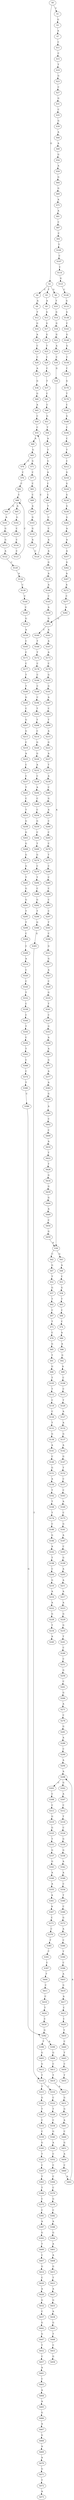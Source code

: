 strict digraph  {
	S0 -> S1 [ label = T ];
	S0 -> S2 [ label = G ];
	S1 -> S3 [ label = G ];
	S2 -> S4 [ label = C ];
	S2 -> S5 [ label = T ];
	S2 -> S6 [ label = G ];
	S3 -> S7 [ label = A ];
	S4 -> S8 [ label = A ];
	S5 -> S9 [ label = A ];
	S6 -> S10 [ label = T ];
	S7 -> S11 [ label = C ];
	S8 -> S12 [ label = T ];
	S9 -> S13 [ label = G ];
	S10 -> S14 [ label = G ];
	S11 -> S15 [ label = C ];
	S12 -> S16 [ label = G ];
	S13 -> S17 [ label = G ];
	S14 -> S18 [ label = G ];
	S15 -> S19 [ label = T ];
	S16 -> S20 [ label = A ];
	S17 -> S21 [ label = G ];
	S18 -> S22 [ label = G ];
	S19 -> S23 [ label = G ];
	S20 -> S24 [ label = C ];
	S21 -> S25 [ label = T ];
	S22 -> S26 [ label = A ];
	S23 -> S27 [ label = C ];
	S24 -> S28 [ label = C ];
	S25 -> S29 [ label = C ];
	S26 -> S30 [ label = C ];
	S27 -> S31 [ label = G ];
	S28 -> S32 [ label = A ];
	S29 -> S33 [ label = C ];
	S30 -> S34 [ label = G ];
	S31 -> S35 [ label = C ];
	S32 -> S36 [ label = G ];
	S33 -> S37 [ label = T ];
	S34 -> S38 [ label = A ];
	S35 -> S39 [ label = G ];
	S36 -> S40 [ label = G ];
	S37 -> S41 [ label = C ];
	S38 -> S42 [ label = C ];
	S38 -> S43 [ label = G ];
	S39 -> S44 [ label = A ];
	S40 -> S45 [ label = A ];
	S41 -> S46 [ label = C ];
	S42 -> S47 [ label = G ];
	S43 -> S48 [ label = A ];
	S44 -> S49 [ label = A ];
	S45 -> S50 [ label = C ];
	S46 -> S51 [ label = G ];
	S47 -> S52 [ label = T ];
	S48 -> S53 [ label = C ];
	S49 -> S54 [ label = G ];
	S50 -> S55 [ label = C ];
	S51 -> S56 [ label = T ];
	S52 -> S57 [ label = G ];
	S53 -> S58 [ label = G ];
	S54 -> S59 [ label = A ];
	S55 -> S60 [ label = A ];
	S56 -> S61 [ label = A ];
	S57 -> S62 [ label = T ];
	S58 -> S63 [ label = T ];
	S59 -> S64 [ label = G ];
	S60 -> S65 [ label = G ];
	S61 -> S66 [ label = T ];
	S62 -> S67 [ label = C ];
	S63 -> S68 [ label = C ];
	S64 -> S69 [ label = G ];
	S65 -> S70 [ label = C ];
	S65 -> S71 [ label = G ];
	S66 -> S72 [ label = G ];
	S67 -> S73 [ label = T ];
	S68 -> S74 [ label = C ];
	S69 -> S75 [ label = A ];
	S70 -> S76 [ label = C ];
	S71 -> S77 [ label = C ];
	S72 -> S78 [ label = A ];
	S73 -> S79 [ label = C ];
	S74 -> S80 [ label = A ];
	S75 -> S81 [ label = A ];
	S76 -> S82 [ label = C ];
	S77 -> S83 [ label = C ];
	S78 -> S84 [ label = C ];
	S79 -> S85 [ label = G ];
	S80 -> S86 [ label = A ];
	S81 -> S87 [ label = C ];
	S82 -> S88 [ label = C ];
	S83 -> S89 [ label = C ];
	S84 -> S90 [ label = C ];
	S85 -> S91 [ label = T ];
	S86 -> S92 [ label = G ];
	S87 -> S93 [ label = C ];
	S88 -> S94 [ label = G ];
	S88 -> S95 [ label = A ];
	S89 -> S96 [ label = A ];
	S90 -> S97 [ label = T ];
	S91 -> S98 [ label = G ];
	S92 -> S99 [ label = A ];
	S93 -> S100 [ label = T ];
	S94 -> S101 [ label = A ];
	S95 -> S102 [ label = G ];
	S96 -> S103 [ label = G ];
	S97 -> S104 [ label = C ];
	S98 -> S105 [ label = T ];
	S99 -> S106 [ label = C ];
	S100 -> S107 [ label = C ];
	S101 -> S108 [ label = G ];
	S102 -> S109 [ label = C ];
	S103 -> S110 [ label = G ];
	S104 -> S111 [ label = C ];
	S105 -> S112 [ label = T ];
	S106 -> S113 [ label = C ];
	S107 -> S114 [ label = C ];
	S108 -> S115 [ label = G ];
	S109 -> S116 [ label = C ];
	S110 -> S117 [ label = A ];
	S111 -> S118 [ label = A ];
	S112 -> S119 [ label = C ];
	S113 -> S120 [ label = T ];
	S114 -> S121 [ label = G ];
	S115 -> S122 [ label = A ];
	S116 -> S123 [ label = C ];
	S117 -> S124 [ label = C ];
	S118 -> S125 [ label = A ];
	S119 -> S126 [ label = C ];
	S120 -> S127 [ label = A ];
	S121 -> S128 [ label = C ];
	S122 -> S129 [ label = C ];
	S123 -> S88 [ label = C ];
	S124 -> S55 [ label = C ];
	S125 -> S130 [ label = G ];
	S126 -> S131 [ label = T ];
	S127 -> S132 [ label = A ];
	S128 -> S133 [ label = G ];
	S129 -> S134 [ label = A ];
	S130 -> S135 [ label = A ];
	S131 -> S136 [ label = G ];
	S132 -> S137 [ label = G ];
	S133 -> S138 [ label = G ];
	S134 -> S139 [ label = C ];
	S135 -> S140 [ label = A ];
	S136 -> S141 [ label = A ];
	S137 -> S142 [ label = A ];
	S138 -> S143 [ label = C ];
	S139 -> S144 [ label = C ];
	S140 -> S145 [ label = C ];
	S141 -> S146 [ label = C ];
	S142 -> S147 [ label = G ];
	S143 -> S148 [ label = G ];
	S144 -> S149 [ label = C ];
	S145 -> S150 [ label = A ];
	S146 -> S151 [ label = G ];
	S147 -> S152 [ label = T ];
	S148 -> S153 [ label = G ];
	S149 -> S154 [ label = G ];
	S150 -> S155 [ label = G ];
	S151 -> S156 [ label = A ];
	S152 -> S157 [ label = C ];
	S153 -> S158 [ label = C ];
	S154 -> S159 [ label = A ];
	S155 -> S160 [ label = T ];
	S155 -> S161 [ label = A ];
	S156 -> S162 [ label = T ];
	S157 -> S163 [ label = C ];
	S158 -> S164 [ label = C ];
	S159 -> S165 [ label = C ];
	S160 -> S166 [ label = T ];
	S161 -> S167 [ label = A ];
	S162 -> S168 [ label = T ];
	S163 -> S169 [ label = A ];
	S164 -> S170 [ label = G ];
	S165 -> S171 [ label = C ];
	S166 -> S172 [ label = T ];
	S167 -> S173 [ label = A ];
	S168 -> S174 [ label = T ];
	S169 -> S175 [ label = C ];
	S170 -> S176 [ label = T ];
	S171 -> S177 [ label = C ];
	S172 -> S178 [ label = C ];
	S173 -> S179 [ label = C ];
	S174 -> S180 [ label = C ];
	S175 -> S181 [ label = G ];
	S176 -> S182 [ label = C ];
	S177 -> S183 [ label = T ];
	S178 -> S184 [ label = C ];
	S179 -> S185 [ label = G ];
	S180 -> S186 [ label = G ];
	S181 -> S187 [ label = A ];
	S182 -> S188 [ label = G ];
	S183 -> S189 [ label = T ];
	S184 -> S190 [ label = C ];
	S185 -> S191 [ label = G ];
	S186 -> S192 [ label = A ];
	S187 -> S193 [ label = C ];
	S188 -> S194 [ label = C ];
	S189 -> S195 [ label = G ];
	S190 -> S196 [ label = C ];
	S191 -> S197 [ label = A ];
	S192 -> S198 [ label = T ];
	S193 -> S199 [ label = G ];
	S194 -> S200 [ label = C ];
	S195 -> S201 [ label = C ];
	S196 -> S202 [ label = T ];
	S197 -> S203 [ label = C ];
	S198 -> S204 [ label = C ];
	S199 -> S205 [ label = A ];
	S200 -> S206 [ label = T ];
	S201 -> S207 [ label = G ];
	S202 -> S208 [ label = T ];
	S203 -> S209 [ label = T ];
	S204 -> S210 [ label = G ];
	S205 -> S211 [ label = A ];
	S206 -> S212 [ label = C ];
	S207 -> S213 [ label = G ];
	S208 -> S214 [ label = C ];
	S209 -> S215 [ label = A ];
	S210 -> S216 [ label = A ];
	S211 -> S217 [ label = A ];
	S212 -> S218 [ label = G ];
	S213 -> S219 [ label = C ];
	S214 -> S220 [ label = G ];
	S215 -> S221 [ label = G ];
	S216 -> S222 [ label = A ];
	S217 -> S223 [ label = A ];
	S218 -> S224 [ label = G ];
	S219 -> S225 [ label = A ];
	S220 -> S226 [ label = G ];
	S221 -> S227 [ label = A ];
	S222 -> S228 [ label = G ];
	S223 -> S229 [ label = G ];
	S224 -> S230 [ label = G ];
	S225 -> S231 [ label = C ];
	S226 -> S232 [ label = A ];
	S227 -> S233 [ label = T ];
	S228 -> S234 [ label = T ];
	S229 -> S235 [ label = G ];
	S230 -> S236 [ label = G ];
	S231 -> S237 [ label = C ];
	S232 -> S238 [ label = C ];
	S233 -> S239 [ label = A ];
	S234 -> S240 [ label = A ];
	S235 -> S241 [ label = T ];
	S236 -> S242 [ label = G ];
	S237 -> S243 [ label = T ];
	S238 -> S244 [ label = A ];
	S239 -> S245 [ label = C ];
	S241 -> S246 [ label = C ];
	S242 -> S247 [ label = A ];
	S243 -> S248 [ label = C ];
	S244 -> S249 [ label = C ];
	S245 -> S250 [ label = G ];
	S246 -> S251 [ label = C ];
	S247 -> S252 [ label = A ];
	S248 -> S253 [ label = T ];
	S249 -> S254 [ label = C ];
	S250 -> S255 [ label = A ];
	S251 -> S256 [ label = G ];
	S252 -> S257 [ label = A ];
	S253 -> S258 [ label = G ];
	S254 -> S259 [ label = G ];
	S255 -> S260 [ label = C ];
	S256 -> S261 [ label = C ];
	S257 -> S262 [ label = G ];
	S258 -> S263 [ label = G ];
	S259 -> S264 [ label = C ];
	S260 -> S265 [ label = C ];
	S261 -> S266 [ label = G ];
	S262 -> S267 [ label = A ];
	S263 -> S268 [ label = G ];
	S264 -> S269 [ label = T ];
	S265 -> S270 [ label = C ];
	S266 -> S271 [ label = A ];
	S267 -> S272 [ label = A ];
	S268 -> S273 [ label = G ];
	S269 -> S274 [ label = G ];
	S270 -> S275 [ label = T ];
	S271 -> S276 [ label = C ];
	S272 -> S277 [ label = C ];
	S273 -> S278 [ label = G ];
	S274 -> S279 [ label = C ];
	S275 -> S280 [ label = C ];
	S276 -> S281 [ label = G ];
	S277 -> S282 [ label = A ];
	S278 -> S283 [ label = T ];
	S279 -> S284 [ label = T ];
	S280 -> S285 [ label = C ];
	S281 -> S286 [ label = A ];
	S282 -> S155 [ label = G ];
	S283 -> S287 [ label = G ];
	S284 -> S288 [ label = C ];
	S285 -> S289 [ label = C ];
	S286 -> S290 [ label = C ];
	S287 -> S291 [ label = G ];
	S288 -> S292 [ label = G ];
	S289 -> S293 [ label = C ];
	S290 -> S294 [ label = A ];
	S291 -> S295 [ label = T ];
	S292 -> S296 [ label = T ];
	S293 -> S297 [ label = C ];
	S294 -> S298 [ label = A ];
	S295 -> S299 [ label = T ];
	S296 -> S300 [ label = G ];
	S297 -> S301 [ label = T ];
	S298 -> S302 [ label = G ];
	S298 -> S303 [ label = C ];
	S299 -> S304 [ label = C ];
	S300 -> S305 [ label = G ];
	S301 -> S306 [ label = C ];
	S302 -> S307 [ label = A ];
	S303 -> S308 [ label = C ];
	S304 -> S309 [ label = C ];
	S305 -> S310 [ label = T ];
	S306 -> S311 [ label = G ];
	S307 -> S312 [ label = C ];
	S308 -> S313 [ label = C ];
	S309 -> S314 [ label = A ];
	S310 -> S315 [ label = T ];
	S310 -> S316 [ label = C ];
	S311 -> S317 [ label = G ];
	S312 -> S318 [ label = T ];
	S313 -> S319 [ label = G ];
	S314 -> S320 [ label = C ];
	S315 -> S321 [ label = G ];
	S316 -> S322 [ label = C ];
	S317 -> S323 [ label = A ];
	S318 -> S324 [ label = C ];
	S319 -> S325 [ label = G ];
	S320 -> S326 [ label = C ];
	S321 -> S327 [ label = T ];
	S322 -> S328 [ label = T ];
	S323 -> S329 [ label = C ];
	S324 -> S330 [ label = G ];
	S325 -> S331 [ label = T ];
	S326 -> S332 [ label = T ];
	S327 -> S333 [ label = C ];
	S328 -> S334 [ label = C ];
	S329 -> S335 [ label = G ];
	S330 -> S336 [ label = G ];
	S331 -> S337 [ label = G ];
	S332 -> S338 [ label = C ];
	S333 -> S339 [ label = C ];
	S334 -> S340 [ label = G ];
	S335 -> S341 [ label = T ];
	S336 -> S342 [ label = A ];
	S337 -> S343 [ label = G ];
	S338 -> S344 [ label = C ];
	S339 -> S345 [ label = G ];
	S340 -> S346 [ label = A ];
	S341 -> S347 [ label = C ];
	S342 -> S348 [ label = A ];
	S343 -> S349 [ label = A ];
	S344 -> S350 [ label = T ];
	S345 -> S351 [ label = T ];
	S346 -> S352 [ label = C ];
	S347 -> S353 [ label = G ];
	S348 -> S354 [ label = C ];
	S349 -> S355 [ label = A ];
	S350 -> S356 [ label = C ];
	S351 -> S357 [ label = C ];
	S352 -> S358 [ label = C ];
	S353 -> S359 [ label = A ];
	S354 -> S360 [ label = T ];
	S355 -> S361 [ label = A ];
	S356 -> S362 [ label = T ];
	S357 -> S363 [ label = T ];
	S358 -> S364 [ label = C ];
	S359 -> S365 [ label = A ];
	S360 -> S366 [ label = C ];
	S361 -> S367 [ label = A ];
	S362 -> S368 [ label = C ];
	S363 -> S369 [ label = T ];
	S364 -> S370 [ label = C ];
	S365 -> S371 [ label = G ];
	S366 -> S372 [ label = G ];
	S367 -> S373 [ label = C ];
	S368 -> S374 [ label = C ];
	S369 -> S375 [ label = C ];
	S370 -> S376 [ label = G ];
	S371 -> S377 [ label = A ];
	S372 -> S378 [ label = A ];
	S373 -> S379 [ label = C ];
	S374 -> S380 [ label = T ];
	S375 -> S381 [ label = C ];
	S376 -> S382 [ label = C ];
	S377 -> S383 [ label = A ];
	S378 -> S384 [ label = C ];
	S379 -> S385 [ label = T ];
	S380 -> S386 [ label = C ];
	S381 -> S387 [ label = A ];
	S382 -> S388 [ label = A ];
	S383 -> S389 [ label = G ];
	S384 -> S390 [ label = T ];
	S385 -> S391 [ label = T ];
	S386 -> S392 [ label = G ];
	S387 -> S393 [ label = G ];
	S388 -> S394 [ label = G ];
	S389 -> S395 [ label = A ];
	S390 -> S396 [ label = C ];
	S391 -> S397 [ label = C ];
	S392 -> S398 [ label = T ];
	S392 -> S399 [ label = A ];
	S393 -> S400 [ label = T ];
	S394 -> S401 [ label = A ];
	S395 -> S402 [ label = C ];
	S396 -> S403 [ label = A ];
	S397 -> S404 [ label = T ];
	S398 -> S405 [ label = G ];
	S399 -> S406 [ label = G ];
	S400 -> S407 [ label = C ];
	S401 -> S408 [ label = A ];
	S402 -> S409 [ label = C ];
	S403 -> S410 [ label = G ];
	S404 -> S411 [ label = C ];
	S405 -> S412 [ label = G ];
	S406 -> S413 [ label = C ];
	S407 -> S414 [ label = G ];
	S408 -> S415 [ label = G ];
	S409 -> S416 [ label = A ];
	S410 -> S417 [ label = A ];
	S411 -> S418 [ label = C ];
	S412 -> S310 [ label = T ];
	S413 -> S419 [ label = T ];
	S414 -> S420 [ label = C ];
	S415 -> S421 [ label = T ];
	S416 -> S422 [ label = T ];
	S417 -> S423 [ label = C ];
	S418 -> S424 [ label = T ];
	S419 -> S425 [ label = A ];
	S420 -> S426 [ label = A ];
	S421 -> S427 [ label = A ];
	S422 -> S428 [ label = T ];
	S423 -> S429 [ label = C ];
	S424 -> S430 [ label = C ];
	S425 -> S431 [ label = G ];
	S426 -> S432 [ label = G ];
	S427 -> S433 [ label = G ];
	S428 -> S434 [ label = G ];
	S429 -> S435 [ label = T ];
	S430 -> S392 [ label = G ];
	S431 -> S436 [ label = G ];
	S432 -> S437 [ label = C ];
	S433 -> S438 [ label = A ];
	S434 -> S439 [ label = G ];
	S435 -> S440 [ label = C ];
	S436 -> S441 [ label = A ];
	S437 -> S442 [ label = G ];
	S438 -> S443 [ label = G ];
	S439 -> S444 [ label = G ];
	S440 -> S445 [ label = T ];
	S441 -> S446 [ label = C ];
	S442 -> S447 [ label = G ];
	S443 -> S448 [ label = T ];
	S444 -> S449 [ label = A ];
	S445 -> S450 [ label = C ];
	S446 -> S451 [ label = G ];
	S447 -> S452 [ label = T ];
	S448 -> S453 [ label = C ];
	S449 -> S454 [ label = C ];
	S450 -> S455 [ label = T ];
	S451 -> S456 [ label = A ];
	S452 -> S457 [ label = C ];
	S453 -> S458 [ label = G ];
	S454 -> S459 [ label = G ];
	S456 -> S460 [ label = C ];
	S457 -> S461 [ label = A ];
	S459 -> S38 [ label = A ];
	S460 -> S462 [ label = A ];
	S461 -> S463 [ label = C ];
	S462 -> S298 [ label = A ];
	S463 -> S464 [ label = A ];
	S464 -> S465 [ label = A ];
	S465 -> S466 [ label = G ];
	S466 -> S467 [ label = A ];
	S467 -> S468 [ label = G ];
	S468 -> S469 [ label = A ];
	S469 -> S470 [ label = A ];
	S470 -> S471 [ label = G ];
	S471 -> S472 [ label = T ];
	S472 -> S473 [ label = A ];
}
